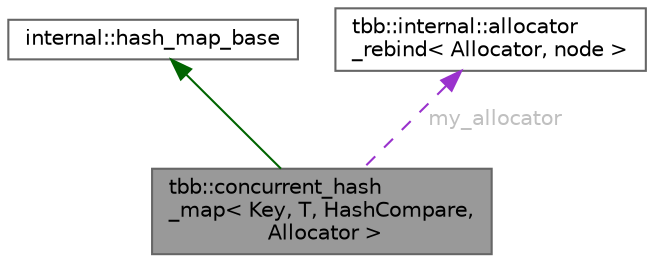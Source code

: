 digraph "tbb::concurrent_hash_map&lt; Key, T, HashCompare, Allocator &gt;"
{
 // LATEX_PDF_SIZE
  bgcolor="transparent";
  edge [fontname=Helvetica,fontsize=10,labelfontname=Helvetica,labelfontsize=10];
  node [fontname=Helvetica,fontsize=10,shape=box,height=0.2,width=0.4];
  Node1 [id="Node000001",label="tbb::concurrent_hash\l_map\< Key, T, HashCompare,\l Allocator \>",height=0.2,width=0.4,color="gray40", fillcolor="grey60", style="filled", fontcolor="black",tooltip="Unordered map from Key to T."];
  Node2 -> Node1 [id="edge3_Node000001_Node000002",dir="back",color="darkgreen",style="solid",tooltip=" "];
  Node2 [id="Node000002",label="internal::hash_map_base",height=0.2,width=0.4,color="gray40", fillcolor="white", style="filled",tooltip=" "];
  Node3 -> Node1 [id="edge4_Node000001_Node000003",dir="back",color="darkorchid3",style="dashed",tooltip=" ",label=" my_allocator",fontcolor="grey" ];
  Node3 [id="Node000003",label="tbb::internal::allocator\l_rebind\< Allocator, node \>",height=0.2,width=0.4,color="gray40", fillcolor="white", style="filled",URL="$structtbb_1_1internal_1_1allocator__rebind.html",tooltip=" "];
}

